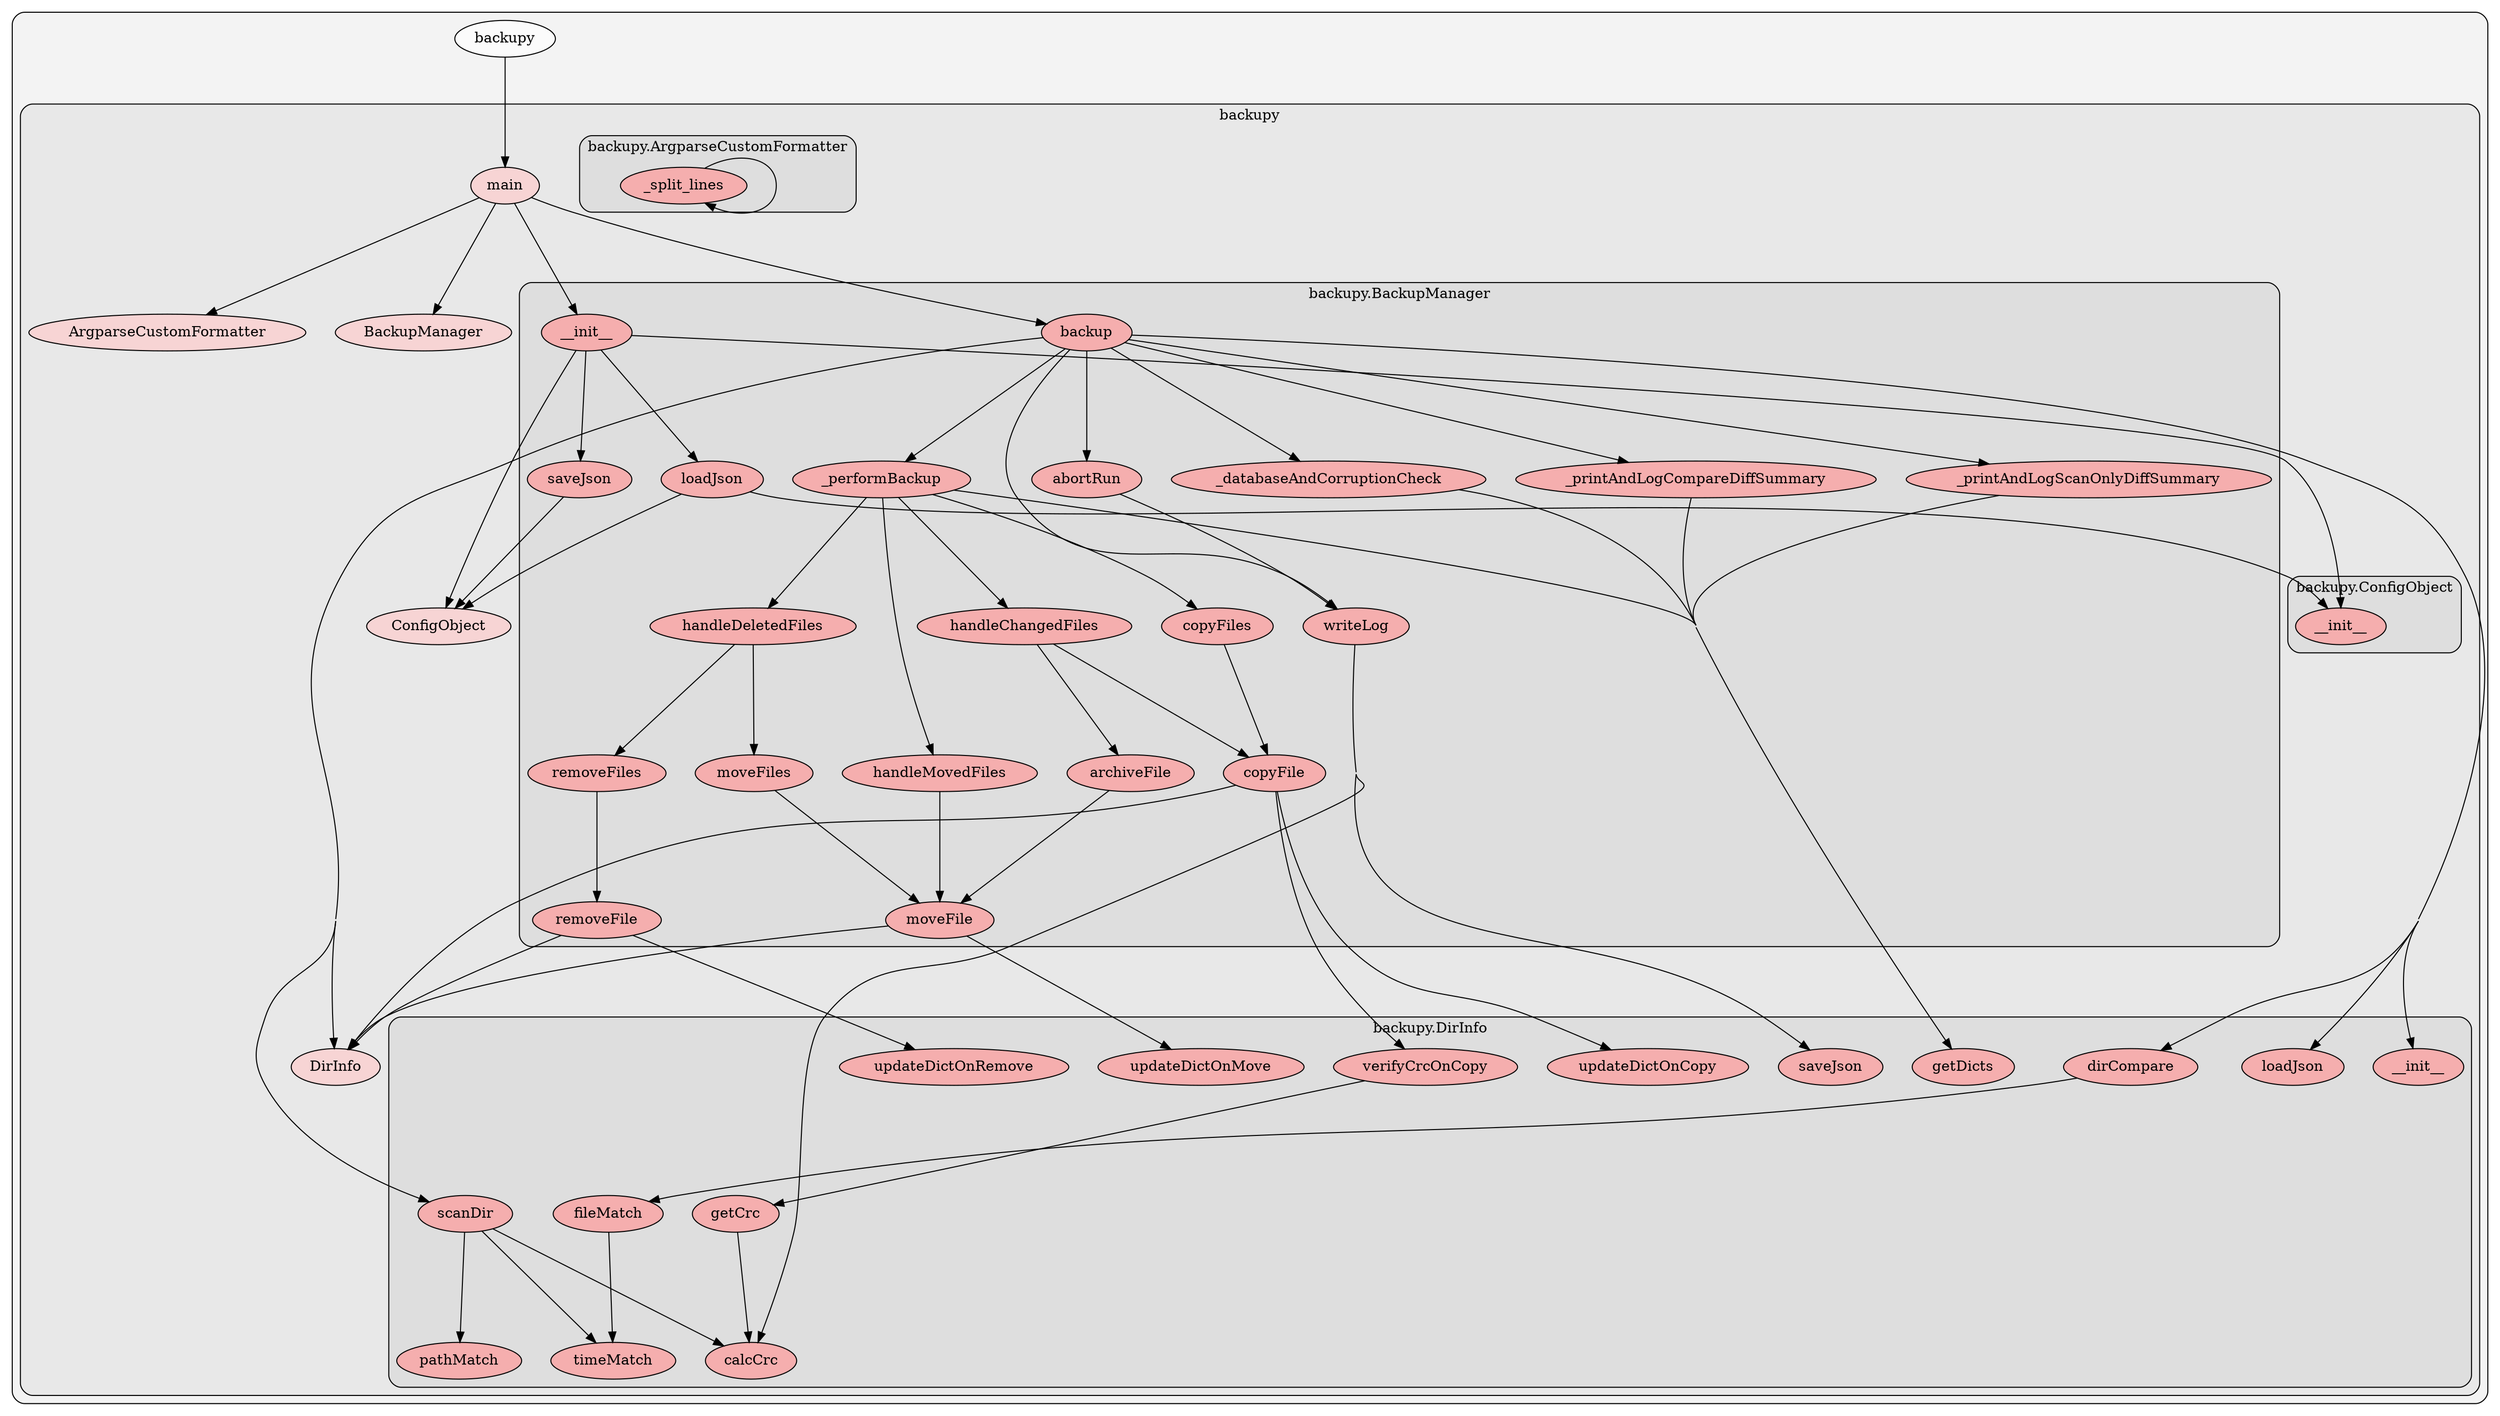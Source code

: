 digraph G {
    graph [rankdir=TB, clusterrank="local", concentrate=true, ranksep="1.5", nodesep="0.4"];
    overlap=scale;
    splines=true;
    subgraph cluster_G {

        graph [style="filled,rounded",fillcolor="#80808018", label=""];
        backupy [label="backupy", style="filled", fillcolor="#ffffffb2", fontcolor="#000000", group="0"];
        subgraph cluster_backupy {

            graph [style="filled,rounded",fillcolor="#80808018", label="backupy"];
            backupy__ArgparseCustomFormatter [label="ArgparseCustomFormatter", style="filled", fillcolor="#feccccb2", fontcolor="#000000", group="0"];
        }
        subgraph cluster_backupy {

            graph [style="filled,rounded",fillcolor="#80808018", label="backupy"];
            backupy__BackupManager [label="BackupManager", style="filled", fillcolor="#feccccb2", fontcolor="#000000", group="0"];
        }
        subgraph cluster_backupy {

            graph [style="filled,rounded",fillcolor="#80808018", label="backupy"];
            backupy__ConfigObject [label="ConfigObject", style="filled", fillcolor="#feccccb2", fontcolor="#000000", group="0"];
        }
        subgraph cluster_backupy {

            graph [style="filled,rounded",fillcolor="#80808018", label="backupy"];
            backupy__DirInfo [label="DirInfo", style="filled", fillcolor="#feccccb2", fontcolor="#000000", group="0"];
        }
        subgraph cluster_backupy {

            graph [style="filled,rounded",fillcolor="#80808018", label="backupy"];
            backupy__main [label="main", style="filled", fillcolor="#feccccb2", fontcolor="#000000", group="0"];
            subgraph cluster_backupy__ArgparseCustomFormatter {

                graph [style="filled,rounded",fillcolor="#80808018", label="backupy.ArgparseCustomFormatter"];
                backupy__ArgparseCustomFormatter___split_lines [label="_split_lines", style="filled", fillcolor="#ff9999b2", fontcolor="#000000", group="0"];
            }
            subgraph cluster_backupy__BackupManager {

                graph [style="filled,rounded",fillcolor="#80808018", label="backupy.BackupManager"];
                backupy__BackupManager____init__ [label="__init__", style="filled", fillcolor="#ff9999b2", fontcolor="#000000", group="0"];
            }
            subgraph cluster_backupy__BackupManager {

                graph [style="filled,rounded",fillcolor="#80808018", label="backupy.BackupManager"];
                backupy__BackupManager___databaseAndCorruptionCheck [label="_databaseAndCorruptionCheck", style="filled", fillcolor="#ff9999b2", fontcolor="#000000", group="0"];
            }
            subgraph cluster_backupy__BackupManager {

                graph [style="filled,rounded",fillcolor="#80808018", label="backupy.BackupManager"];
                backupy__BackupManager___performBackup [label="_performBackup", style="filled", fillcolor="#ff9999b2", fontcolor="#000000", group="0"];
            }
            subgraph cluster_backupy__BackupManager {

                graph [style="filled,rounded",fillcolor="#80808018", label="backupy.BackupManager"];
                backupy__BackupManager___printAndLogCompareDiffSummary [label="_printAndLogCompareDiffSummary", style="filled", fillcolor="#ff9999b2", fontcolor="#000000", group="0"];
            }
            subgraph cluster_backupy__BackupManager {

                graph [style="filled,rounded",fillcolor="#80808018", label="backupy.BackupManager"];
                backupy__BackupManager___printAndLogScanOnlyDiffSummary [label="_printAndLogScanOnlyDiffSummary", style="filled", fillcolor="#ff9999b2", fontcolor="#000000", group="0"];
            }
            subgraph cluster_backupy__BackupManager {

                graph [style="filled,rounded",fillcolor="#80808018", label="backupy.BackupManager"];
                backupy__BackupManager__abortRun [label="abortRun", style="filled", fillcolor="#ff9999b2", fontcolor="#000000", group="0"];
            }
            subgraph cluster_backupy__BackupManager {

                graph [style="filled,rounded",fillcolor="#80808018", label="backupy.BackupManager"];
                backupy__BackupManager__archiveFile [label="archiveFile", style="filled", fillcolor="#ff9999b2", fontcolor="#000000", group="0"];
            }
            subgraph cluster_backupy__BackupManager {

                graph [style="filled,rounded",fillcolor="#80808018", label="backupy.BackupManager"];
                backupy__BackupManager__backup [label="backup", style="filled", fillcolor="#ff9999b2", fontcolor="#000000", group="0"];
            }
            subgraph cluster_backupy__BackupManager {

                graph [style="filled,rounded",fillcolor="#80808018", label="backupy.BackupManager"];
                backupy__BackupManager__copyFile [label="copyFile", style="filled", fillcolor="#ff9999b2", fontcolor="#000000", group="0"];
            }
            subgraph cluster_backupy__BackupManager {

                graph [style="filled,rounded",fillcolor="#80808018", label="backupy.BackupManager"];
                backupy__BackupManager__copyFiles [label="copyFiles", style="filled", fillcolor="#ff9999b2", fontcolor="#000000", group="0"];
            }
            subgraph cluster_backupy__BackupManager {

                graph [style="filled,rounded",fillcolor="#80808018", label="backupy.BackupManager"];
                backupy__BackupManager__handleChangedFiles [label="handleChangedFiles", style="filled", fillcolor="#ff9999b2", fontcolor="#000000", group="0"];
            }
            subgraph cluster_backupy__BackupManager {

                graph [style="filled,rounded",fillcolor="#80808018", label="backupy.BackupManager"];
                backupy__BackupManager__handleDeletedFiles [label="handleDeletedFiles", style="filled", fillcolor="#ff9999b2", fontcolor="#000000", group="0"];
            }
            subgraph cluster_backupy__BackupManager {

                graph [style="filled,rounded",fillcolor="#80808018", label="backupy.BackupManager"];
                backupy__BackupManager__handleMovedFiles [label="handleMovedFiles", style="filled", fillcolor="#ff9999b2", fontcolor="#000000", group="0"];
            }
            subgraph cluster_backupy__BackupManager {

                graph [style="filled,rounded",fillcolor="#80808018", label="backupy.BackupManager"];
                backupy__BackupManager__loadJson [label="loadJson", style="filled", fillcolor="#ff9999b2", fontcolor="#000000", group="0"];
            }
            subgraph cluster_backupy__BackupManager {

                graph [style="filled,rounded",fillcolor="#80808018", label="backupy.BackupManager"];
                backupy__BackupManager__moveFile [label="moveFile", style="filled", fillcolor="#ff9999b2", fontcolor="#000000", group="0"];
            }
            subgraph cluster_backupy__BackupManager {

                graph [style="filled,rounded",fillcolor="#80808018", label="backupy.BackupManager"];
                backupy__BackupManager__moveFiles [label="moveFiles", style="filled", fillcolor="#ff9999b2", fontcolor="#000000", group="0"];
            }
            subgraph cluster_backupy__BackupManager {

                graph [style="filled,rounded",fillcolor="#80808018", label="backupy.BackupManager"];
                backupy__BackupManager__removeFile [label="removeFile", style="filled", fillcolor="#ff9999b2", fontcolor="#000000", group="0"];
            }
            subgraph cluster_backupy__BackupManager {

                graph [style="filled,rounded",fillcolor="#80808018", label="backupy.BackupManager"];
                backupy__BackupManager__removeFiles [label="removeFiles", style="filled", fillcolor="#ff9999b2", fontcolor="#000000", group="0"];
            }
            subgraph cluster_backupy__BackupManager {

                graph [style="filled,rounded",fillcolor="#80808018", label="backupy.BackupManager"];
                backupy__BackupManager__saveJson [label="saveJson", style="filled", fillcolor="#ff9999b2", fontcolor="#000000", group="0"];
            }
            subgraph cluster_backupy__BackupManager {

                graph [style="filled,rounded",fillcolor="#80808018", label="backupy.BackupManager"];
                backupy__BackupManager__writeLog [label="writeLog", style="filled", fillcolor="#ff9999b2", fontcolor="#000000", group="0"];
            }
            subgraph cluster_backupy__ConfigObject {

                graph [style="filled,rounded",fillcolor="#80808018", label="backupy.ConfigObject"];
                backupy__ConfigObject____init__ [label="__init__", style="filled", fillcolor="#ff9999b2", fontcolor="#000000", group="0"];
            }
            subgraph cluster_backupy__DirInfo {

                graph [style="filled,rounded",fillcolor="#80808018", label="backupy.DirInfo"];
                backupy__DirInfo____init__ [label="__init__", style="filled", fillcolor="#ff9999b2", fontcolor="#000000", group="0"];
            }
            subgraph cluster_backupy__DirInfo {

                graph [style="filled,rounded",fillcolor="#80808018", label="backupy.DirInfo"];
                backupy__DirInfo__calcCrc [label="calcCrc", style="filled", fillcolor="#ff9999b2", fontcolor="#000000", group="0"];
            }
            subgraph cluster_backupy__DirInfo {

                graph [style="filled,rounded",fillcolor="#80808018", label="backupy.DirInfo"];
                backupy__DirInfo__dirCompare [label="dirCompare", style="filled", fillcolor="#ff9999b2", fontcolor="#000000", group="0"];
            }
            subgraph cluster_backupy__DirInfo {

                graph [style="filled,rounded",fillcolor="#80808018", label="backupy.DirInfo"];
                backupy__DirInfo__fileMatch [label="fileMatch", style="filled", fillcolor="#ff9999b2", fontcolor="#000000", group="0"];
            }
            subgraph cluster_backupy__DirInfo {

                graph [style="filled,rounded",fillcolor="#80808018", label="backupy.DirInfo"];
                backupy__DirInfo__getCrc [label="getCrc", style="filled", fillcolor="#ff9999b2", fontcolor="#000000", group="0"];
            }
            subgraph cluster_backupy__DirInfo {

                graph [style="filled,rounded",fillcolor="#80808018", label="backupy.DirInfo"];
                backupy__DirInfo__getDicts [label="getDicts", style="filled", fillcolor="#ff9999b2", fontcolor="#000000", group="0"];
            }
            subgraph cluster_backupy__DirInfo {

                graph [style="filled,rounded",fillcolor="#80808018", label="backupy.DirInfo"];
                backupy__DirInfo__loadJson [label="loadJson", style="filled", fillcolor="#ff9999b2", fontcolor="#000000", group="0"];
            }
            subgraph cluster_backupy__DirInfo {

                graph [style="filled,rounded",fillcolor="#80808018", label="backupy.DirInfo"];
                backupy__DirInfo__pathMatch [label="pathMatch", style="filled", fillcolor="#ff9999b2", fontcolor="#000000", group="0"];
            }
            subgraph cluster_backupy__DirInfo {

                graph [style="filled,rounded",fillcolor="#80808018", label="backupy.DirInfo"];
                backupy__DirInfo__saveJson [label="saveJson", style="filled", fillcolor="#ff9999b2", fontcolor="#000000", group="0"];
            }
            subgraph cluster_backupy__DirInfo {

                graph [style="filled,rounded",fillcolor="#80808018", label="backupy.DirInfo"];
                backupy__DirInfo__scanDir [label="scanDir", style="filled", fillcolor="#ff9999b2", fontcolor="#000000", group="0"];
            }
            subgraph cluster_backupy__DirInfo {

                graph [style="filled,rounded",fillcolor="#80808018", label="backupy.DirInfo"];
                backupy__DirInfo__timeMatch [label="timeMatch", style="filled", fillcolor="#ff9999b2", fontcolor="#000000", group="0"];
            }
            subgraph cluster_backupy__DirInfo {

                graph [style="filled,rounded",fillcolor="#80808018", label="backupy.DirInfo"];
                backupy__DirInfo__updateDictOnCopy [label="updateDictOnCopy", style="filled", fillcolor="#ff9999b2", fontcolor="#000000", group="0"];
            }
            subgraph cluster_backupy__DirInfo {

                graph [style="filled,rounded",fillcolor="#80808018", label="backupy.DirInfo"];
                backupy__DirInfo__updateDictOnMove [label="updateDictOnMove", style="filled", fillcolor="#ff9999b2", fontcolor="#000000", group="0"];
            }
            subgraph cluster_backupy__DirInfo {

                graph [style="filled,rounded",fillcolor="#80808018", label="backupy.DirInfo"];
                backupy__DirInfo__updateDictOnRemove [label="updateDictOnRemove", style="filled", fillcolor="#ff9999b2", fontcolor="#000000", group="0"];
            }
            subgraph cluster_backupy__DirInfo {

                graph [style="filled,rounded",fillcolor="#80808018", label="backupy.DirInfo"];
                backupy__DirInfo__verifyCrcOnCopy [label="verifyCrcOnCopy", style="filled", fillcolor="#ff9999b2", fontcolor="#000000", group="0"];
            }
        }
    }
        backupy -> backupy__main [style="solid", color="#000000"];
        backupy__ArgparseCustomFormatter___split_lines -> backupy__ArgparseCustomFormatter___split_lines [style="solid", color="#000000"];
        backupy__DirInfo__verifyCrcOnCopy -> backupy__DirInfo__getCrc [style="solid", color="#000000"];
        backupy__DirInfo__getCrc -> backupy__DirInfo__calcCrc [style="solid", color="#000000"];
        backupy__DirInfo__fileMatch -> backupy__DirInfo__timeMatch [style="solid", color="#000000"];
        backupy__DirInfo__scanDir -> backupy__DirInfo__timeMatch [style="solid", color="#000000"];
        backupy__DirInfo__scanDir -> backupy__DirInfo__pathMatch [style="solid", color="#000000"];
        backupy__DirInfo__scanDir -> backupy__DirInfo__calcCrc [style="solid", color="#000000"];
        backupy__DirInfo__dirCompare -> backupy__DirInfo__fileMatch [style="solid", color="#000000"];
        backupy__BackupManager____init__ -> backupy__ConfigObject____init__ [style="solid", color="#000000"];
        backupy__BackupManager____init__ -> backupy__BackupManager__loadJson [style="solid", color="#000000"];
        backupy__BackupManager____init__ -> backupy__BackupManager__saveJson [style="solid", color="#000000"];
        backupy__BackupManager____init__ -> backupy__ConfigObject [style="solid", color="#000000"];
        backupy__BackupManager__saveJson -> backupy__ConfigObject [style="solid", color="#000000"];
        backupy__BackupManager__loadJson -> backupy__ConfigObject____init__ [style="solid", color="#000000"];
        backupy__BackupManager__loadJson -> backupy__ConfigObject [style="solid", color="#000000"];
        backupy__BackupManager__writeLog -> backupy__DirInfo__saveJson [style="solid", color="#000000"];
        backupy__BackupManager__writeLog -> backupy__DirInfo__calcCrc [style="solid", color="#000000"];
        backupy__BackupManager__abortRun -> backupy__BackupManager__writeLog [style="solid", color="#000000"];
        backupy__BackupManager__removeFile -> backupy__DirInfo__updateDictOnRemove [style="solid", color="#000000"];
        backupy__BackupManager__removeFile -> backupy__DirInfo [style="solid", color="#000000"];
        backupy__BackupManager__copyFile -> backupy__DirInfo__verifyCrcOnCopy [style="solid", color="#000000"];
        backupy__BackupManager__copyFile -> backupy__DirInfo__updateDictOnCopy [style="solid", color="#000000"];
        backupy__BackupManager__copyFile -> backupy__DirInfo [style="solid", color="#000000"];
        backupy__BackupManager__moveFile -> backupy__DirInfo__updateDictOnMove [style="solid", color="#000000"];
        backupy__BackupManager__moveFile -> backupy__DirInfo [style="solid", color="#000000"];
        backupy__BackupManager__removeFiles -> backupy__BackupManager__removeFile [style="solid", color="#000000"];
        backupy__BackupManager__copyFiles -> backupy__BackupManager__copyFile [style="solid", color="#000000"];
        backupy__BackupManager__moveFiles -> backupy__BackupManager__moveFile [style="solid", color="#000000"];
        backupy__BackupManager__handleDeletedFiles -> backupy__BackupManager__removeFiles [style="solid", color="#000000"];
        backupy__BackupManager__handleDeletedFiles -> backupy__BackupManager__moveFiles [style="solid", color="#000000"];
        backupy__BackupManager__handleMovedFiles -> backupy__BackupManager__moveFile [style="solid", color="#000000"];
        backupy__BackupManager__archiveFile -> backupy__BackupManager__moveFile [style="solid", color="#000000"];
        backupy__BackupManager__handleChangedFiles -> backupy__BackupManager__archiveFile [style="solid", color="#000000"];
        backupy__BackupManager__handleChangedFiles -> backupy__BackupManager__copyFile [style="solid", color="#000000"];
        backupy__BackupManager___databaseAndCorruptionCheck -> backupy__DirInfo__getDicts [style="solid", color="#000000"];
        backupy__BackupManager___printAndLogScanOnlyDiffSummary -> backupy__DirInfo__getDicts [style="solid", color="#000000"];
        backupy__BackupManager___printAndLogCompareDiffSummary -> backupy__DirInfo__getDicts [style="solid", color="#000000"];
        backupy__BackupManager___performBackup -> backupy__BackupManager__handleDeletedFiles [style="solid", color="#000000"];
        backupy__BackupManager___performBackup -> backupy__BackupManager__handleMovedFiles [style="solid", color="#000000"];
        backupy__BackupManager___performBackup -> backupy__BackupManager__handleChangedFiles [style="solid", color="#000000"];
        backupy__BackupManager___performBackup -> backupy__DirInfo__getDicts [style="solid", color="#000000"];
        backupy__BackupManager___performBackup -> backupy__BackupManager__copyFiles [style="solid", color="#000000"];
        backupy__BackupManager__backup -> backupy__BackupManager___printAndLogCompareDiffSummary [style="solid", color="#000000"];
        backupy__BackupManager__backup -> backupy__DirInfo__scanDir [style="solid", color="#000000"];
        backupy__BackupManager__backup -> backupy__BackupManager___performBackup [style="solid", color="#000000"];
        backupy__BackupManager__backup -> backupy__DirInfo__dirCompare [style="solid", color="#000000"];
        backupy__BackupManager__backup -> backupy__BackupManager__writeLog [style="solid", color="#000000"];
        backupy__BackupManager__backup -> backupy__DirInfo [style="solid", color="#000000"];
        backupy__BackupManager__backup -> backupy__DirInfo____init__ [style="solid", color="#000000"];
        backupy__BackupManager__backup -> backupy__BackupManager__abortRun [style="solid", color="#000000"];
        backupy__BackupManager__backup -> backupy__BackupManager___databaseAndCorruptionCheck [style="solid", color="#000000"];
        backupy__BackupManager__backup -> backupy__BackupManager___printAndLogScanOnlyDiffSummary [style="solid", color="#000000"];
        backupy__BackupManager__backup -> backupy__DirInfo__loadJson [style="solid", color="#000000"];
        backupy__main -> backupy__BackupManager____init__ [style="solid", color="#000000"];
        backupy__main -> backupy__ArgparseCustomFormatter [style="solid", color="#000000"];
        backupy__main -> backupy__BackupManager__backup [style="solid", color="#000000"];
        backupy__main -> backupy__BackupManager [style="solid", color="#000000"];
    }
